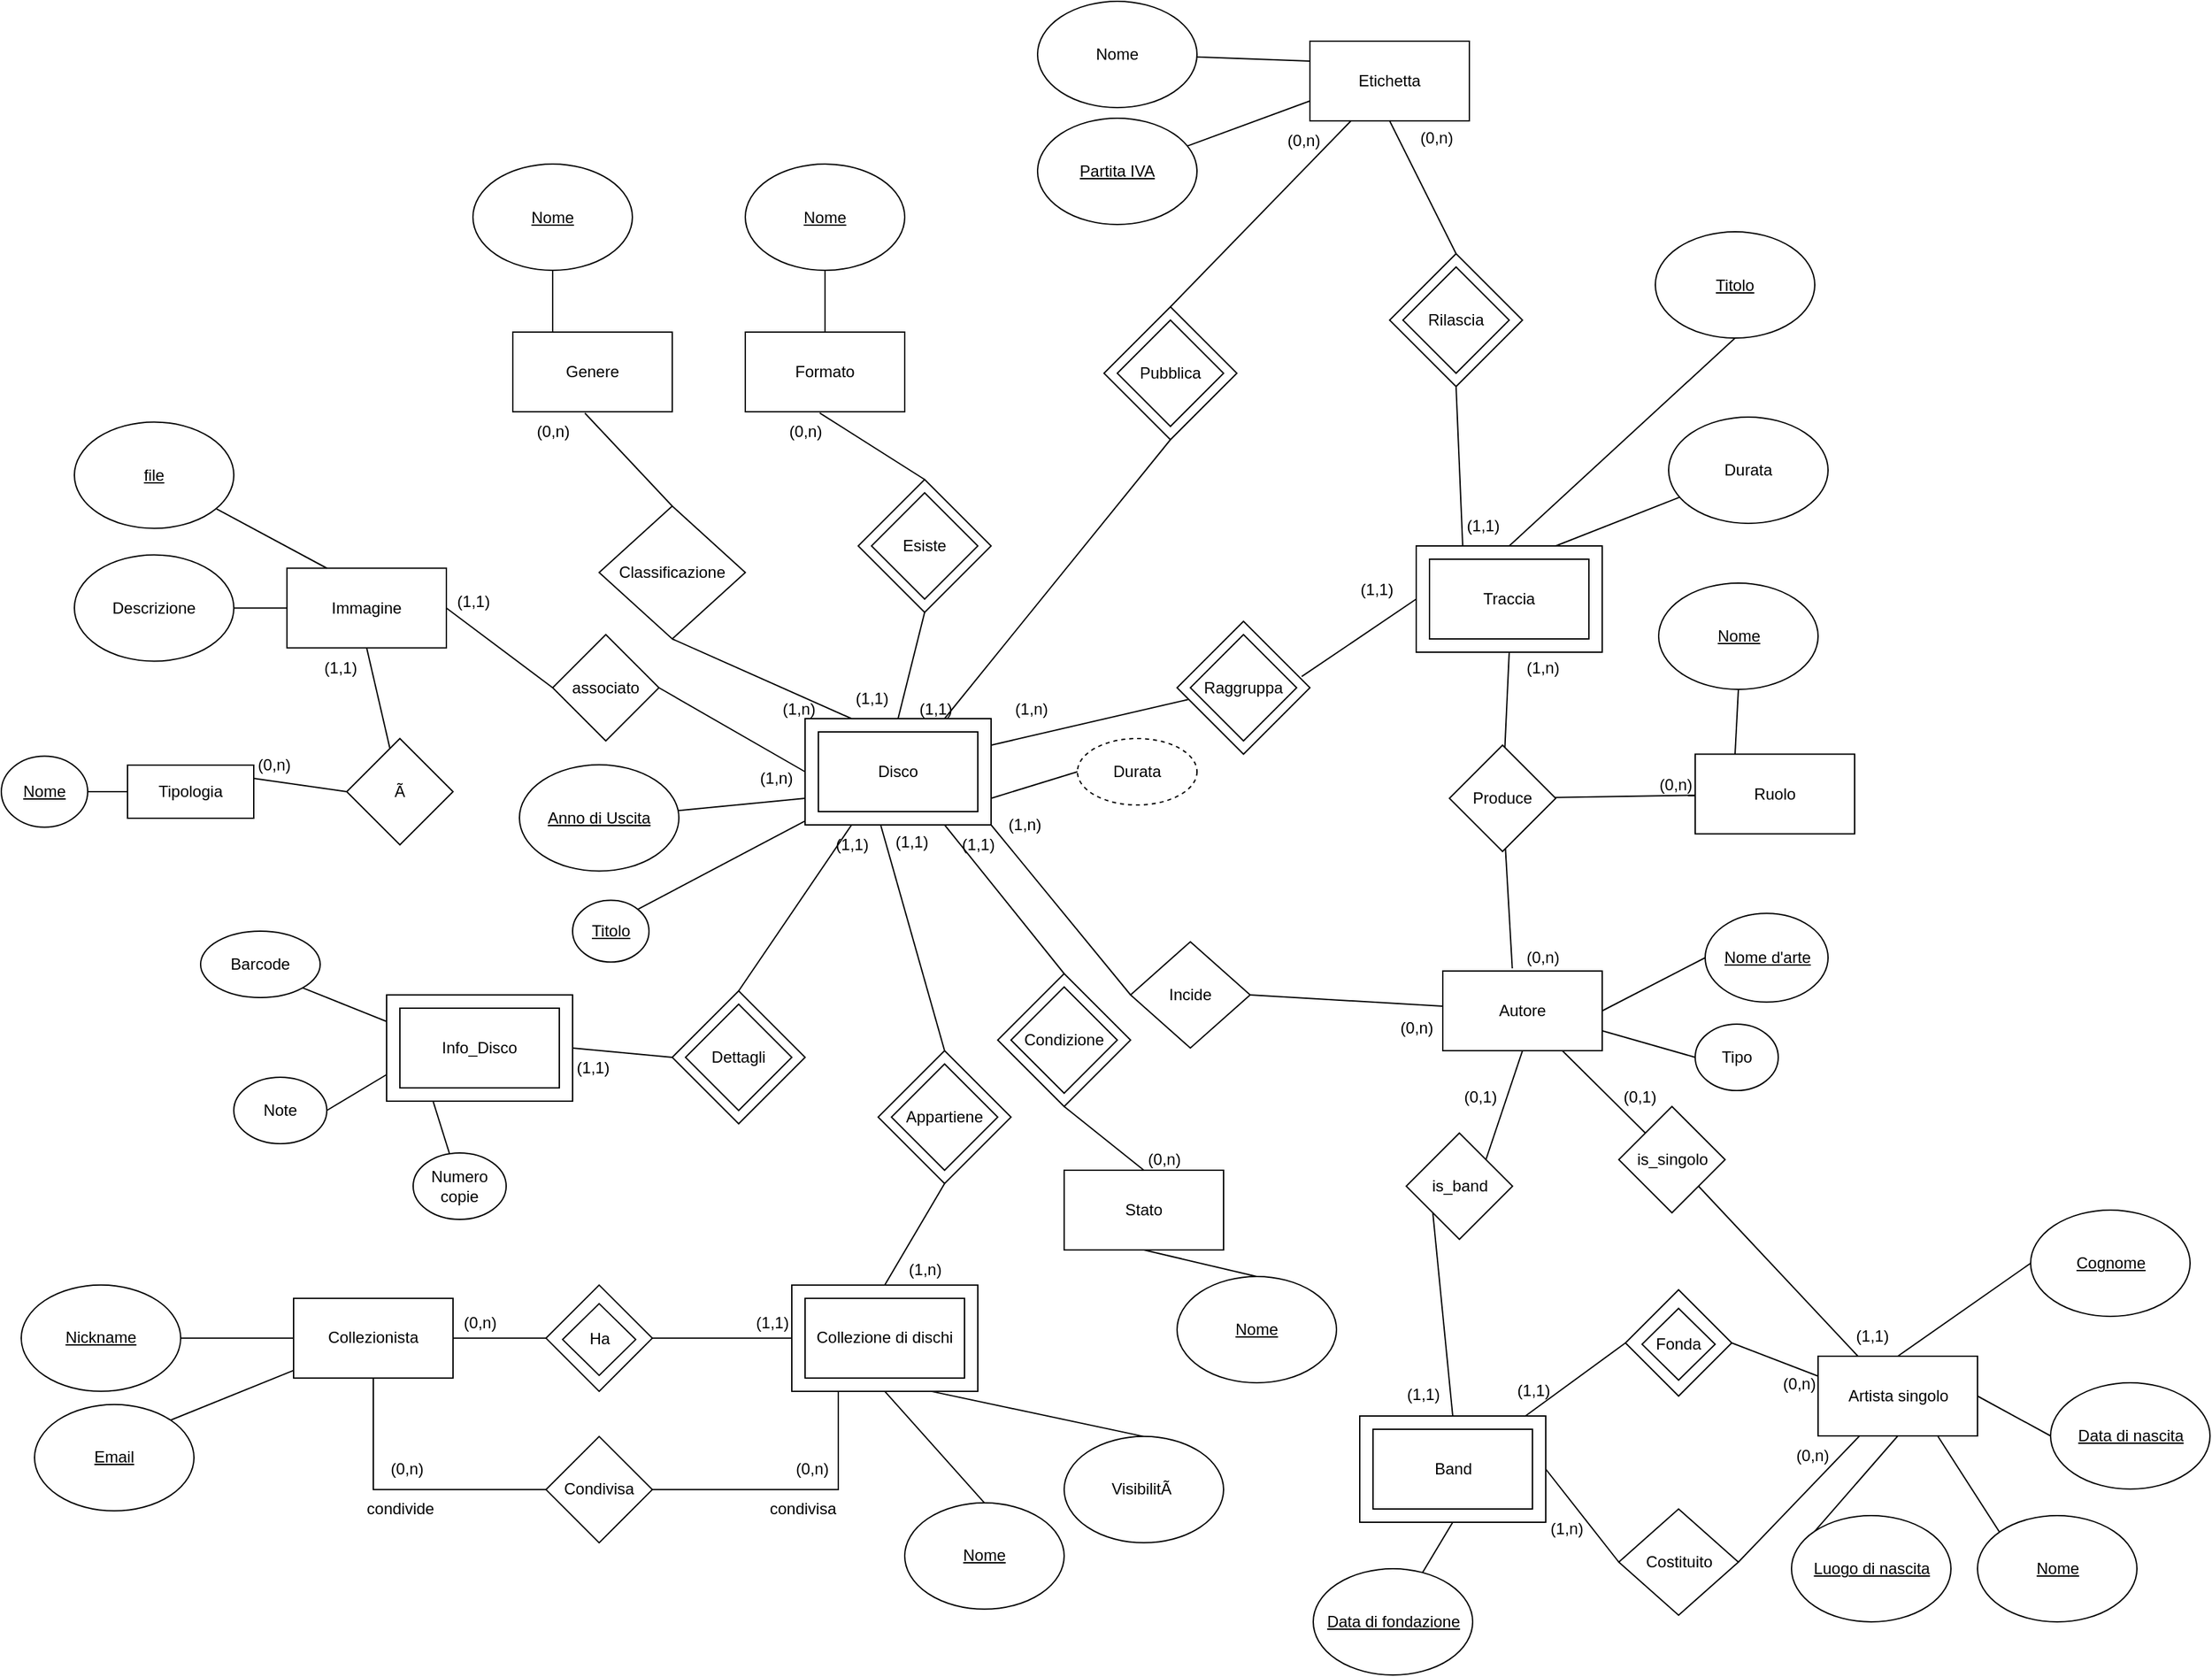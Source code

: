 <mxfile version="21.3.3" type="google">
  <diagram id="R2lEEEUBdFMjLlhIrx00" name="Page-1">
    <mxGraphModel dx="2074" dy="1864" grid="1" gridSize="10" guides="1" tooltips="1" connect="1" arrows="1" fold="1" page="1" pageScale="1" pageWidth="850" pageHeight="1100" math="0" shadow="0" extFonts="Permanent Marker^https://fonts.googleapis.com/css?family=Permanent+Marker">
      <root>
        <mxCell id="0" />
        <mxCell id="1" parent="0" />
        <mxCell id="_BEPI9c5hfQ9F48i55fc-5" style="edgeStyle=none;rounded=0;orthogonalLoop=1;jettySize=auto;html=1;entryX=1;entryY=0;entryDx=0;entryDy=0;endArrow=none;endFill=0;" parent="1" source="_BEPI9c5hfQ9F48i55fc-1" target="_BEPI9c5hfQ9F48i55fc-4" edge="1">
          <mxGeometry relative="1" as="geometry" />
        </mxCell>
        <mxCell id="G5Km5KM9y0l9eOGYp1cR-38" style="rounded=0;orthogonalLoop=1;jettySize=auto;html=1;entryX=0;entryY=0.5;entryDx=0;entryDy=0;endArrow=none;endFill=0;" parent="1" source="_BEPI9c5hfQ9F48i55fc-1" target="G5Km5KM9y0l9eOGYp1cR-37" edge="1">
          <mxGeometry relative="1" as="geometry">
            <Array as="points">
              <mxPoint x="385" y="190.43" />
            </Array>
          </mxGeometry>
        </mxCell>
        <mxCell id="mvCyFmwDbxFd1LSHAD4m-32" style="rounded=0;orthogonalLoop=1;jettySize=auto;html=1;entryX=0;entryY=0.5;entryDx=0;entryDy=0;endArrow=none;endFill=0;" parent="1" source="_BEPI9c5hfQ9F48i55fc-1" target="mvCyFmwDbxFd1LSHAD4m-27" edge="1">
          <mxGeometry relative="1" as="geometry" />
        </mxCell>
        <mxCell id="_BEPI9c5hfQ9F48i55fc-1" value="Collezionista" style="rounded=0;whiteSpace=wrap;html=1;" parent="1" vertex="1">
          <mxGeometry x="325" y="46.43" width="120" height="60" as="geometry" />
        </mxCell>
        <mxCell id="_BEPI9c5hfQ9F48i55fc-3" style="rounded=0;orthogonalLoop=1;jettySize=auto;html=1;entryX=0;entryY=0.5;entryDx=0;entryDy=0;endArrow=none;endFill=0;" parent="1" source="_BEPI9c5hfQ9F48i55fc-2" target="_BEPI9c5hfQ9F48i55fc-1" edge="1">
          <mxGeometry relative="1" as="geometry" />
        </mxCell>
        <mxCell id="_BEPI9c5hfQ9F48i55fc-2" value="Nickname" style="ellipse;whiteSpace=wrap;html=1;fontStyle=4" parent="1" vertex="1">
          <mxGeometry x="120" y="36.43" width="120" height="80" as="geometry" />
        </mxCell>
        <mxCell id="_BEPI9c5hfQ9F48i55fc-4" value="Email" style="ellipse;whiteSpace=wrap;html=1;fontStyle=4" parent="1" vertex="1">
          <mxGeometry x="130" y="126.43" width="120" height="80" as="geometry" />
        </mxCell>
        <mxCell id="_BEPI9c5hfQ9F48i55fc-8" style="edgeStyle=none;rounded=0;orthogonalLoop=1;jettySize=auto;html=1;entryX=1;entryY=0;entryDx=0;entryDy=0;endArrow=none;endFill=0;" parent="1" source="_BEPI9c5hfQ9F48i55fc-95" target="_BEPI9c5hfQ9F48i55fc-7" edge="1">
          <mxGeometry relative="1" as="geometry">
            <mxPoint x="730" y="-355.385" as="sourcePoint" />
          </mxGeometry>
        </mxCell>
        <mxCell id="_BEPI9c5hfQ9F48i55fc-53" style="edgeStyle=none;rounded=0;orthogonalLoop=1;jettySize=auto;html=1;entryX=0;entryY=0.5;entryDx=0;entryDy=0;endArrow=none;endFill=0;exitX=1;exitY=1;exitDx=0;exitDy=0;" parent="1" source="_BEPI9c5hfQ9F48i55fc-95" target="hIdb89uVxdYaDY5rnDA6-11" edge="1">
          <mxGeometry relative="1" as="geometry">
            <mxPoint x="900" y="-280" as="sourcePoint" />
            <mxPoint x="940" y="-170" as="targetPoint" />
          </mxGeometry>
        </mxCell>
        <mxCell id="_BEPI9c5hfQ9F48i55fc-71" style="edgeStyle=none;rounded=0;orthogonalLoop=1;jettySize=auto;html=1;entryX=1;entryY=1;entryDx=0;entryDy=0;endArrow=none;endFill=0;exitX=0;exitY=0.25;exitDx=0;exitDy=0;" parent="1" source="jPhQAOdgmPTJR-V8zWTI-30" target="_BEPI9c5hfQ9F48i55fc-70" edge="1">
          <mxGeometry relative="1" as="geometry">
            <mxPoint x="820" y="-390.0" as="sourcePoint" />
          </mxGeometry>
        </mxCell>
        <mxCell id="_BEPI9c5hfQ9F48i55fc-7" value="Titolo" style="ellipse;whiteSpace=wrap;html=1;fontStyle=4" parent="1" vertex="1">
          <mxGeometry x="535" y="-253.25" width="57.5" height="46.5" as="geometry" />
        </mxCell>
        <mxCell id="_BEPI9c5hfQ9F48i55fc-10" style="edgeStyle=none;rounded=0;orthogonalLoop=1;jettySize=auto;html=1;entryX=0;entryY=0.75;entryDx=0;entryDy=0;endArrow=none;endFill=0;" parent="1" source="_BEPI9c5hfQ9F48i55fc-9" target="_BEPI9c5hfQ9F48i55fc-95" edge="1">
          <mxGeometry relative="1" as="geometry">
            <mxPoint x="790" y="-390.0" as="targetPoint" />
          </mxGeometry>
        </mxCell>
        <mxCell id="_BEPI9c5hfQ9F48i55fc-9" value="Anno di Uscita" style="ellipse;whiteSpace=wrap;html=1;fontStyle=4" parent="1" vertex="1">
          <mxGeometry x="495" y="-355.25" width="120" height="80" as="geometry" />
        </mxCell>
        <mxCell id="_BEPI9c5hfQ9F48i55fc-17" value="" style="rounded=0;whiteSpace=wrap;html=1;" parent="1" vertex="1">
          <mxGeometry x="700" y="36.43" width="140" height="80" as="geometry" />
        </mxCell>
        <mxCell id="_BEPI9c5hfQ9F48i55fc-14" style="edgeStyle=none;rounded=0;orthogonalLoop=1;jettySize=auto;html=1;entryX=0.5;entryY=0;entryDx=0;entryDy=0;endArrow=none;endFill=0;exitX=0.5;exitY=1;exitDx=0;exitDy=0;" parent="1" source="_BEPI9c5hfQ9F48i55fc-17" target="_BEPI9c5hfQ9F48i55fc-13" edge="1">
          <mxGeometry relative="1" as="geometry" />
        </mxCell>
        <mxCell id="G5Km5KM9y0l9eOGYp1cR-41" style="rounded=0;orthogonalLoop=1;jettySize=auto;html=1;entryX=0.5;entryY=0;entryDx=0;entryDy=0;endArrow=none;endFill=0;exitX=0.75;exitY=1;exitDx=0;exitDy=0;" parent="1" source="_BEPI9c5hfQ9F48i55fc-17" target="G5Km5KM9y0l9eOGYp1cR-40" edge="1">
          <mxGeometry relative="1" as="geometry" />
        </mxCell>
        <mxCell id="_BEPI9c5hfQ9F48i55fc-11" value="Collezione di dischi" style="rounded=0;whiteSpace=wrap;html=1;" parent="1" vertex="1">
          <mxGeometry x="710" y="46.43" width="120" height="60" as="geometry" />
        </mxCell>
        <mxCell id="_BEPI9c5hfQ9F48i55fc-13" value="Nome" style="ellipse;whiteSpace=wrap;html=1;fontStyle=4" parent="1" vertex="1">
          <mxGeometry x="785" y="200.43" width="120" height="80" as="geometry" />
        </mxCell>
        <mxCell id="_BEPI9c5hfQ9F48i55fc-70" value="Barcode" style="ellipse;whiteSpace=wrap;html=1;fontStyle=0" parent="1" vertex="1">
          <mxGeometry x="255" y="-230" width="90" height="50" as="geometry" />
        </mxCell>
        <mxCell id="_BEPI9c5hfQ9F48i55fc-89" style="edgeStyle=none;rounded=0;orthogonalLoop=1;jettySize=auto;html=1;entryX=0.5;entryY=1;entryDx=0;entryDy=0;endArrow=none;endFill=0;exitX=0.5;exitY=0;exitDx=0;exitDy=0;" parent="1" source="B4FTuvSRuAMlY6wqXQve-10" target="_BEPI9c5hfQ9F48i55fc-88" edge="1">
          <mxGeometry relative="1" as="geometry">
            <mxPoint x="1223.636" y="-530" as="sourcePoint" />
          </mxGeometry>
        </mxCell>
        <mxCell id="_BEPI9c5hfQ9F48i55fc-76" style="edgeStyle=none;rounded=0;orthogonalLoop=1;jettySize=auto;html=1;entryX=0.5;entryY=1;entryDx=0;entryDy=0;endArrow=none;endFill=0;exitX=0.75;exitY=1;exitDx=0;exitDy=0;" parent="1" source="G5Km5KM9y0l9eOGYp1cR-2" target="_BEPI9c5hfQ9F48i55fc-74" edge="1">
          <mxGeometry relative="1" as="geometry" />
        </mxCell>
        <mxCell id="_BEPI9c5hfQ9F48i55fc-77" style="edgeStyle=none;rounded=0;orthogonalLoop=1;jettySize=auto;html=1;endArrow=none;endFill=0;entryX=0;entryY=0.5;entryDx=0;entryDy=0;exitX=0.5;exitY=0;exitDx=0;exitDy=0;" parent="1" source="G5Km5KM9y0l9eOGYp1cR-2" target="_BEPI9c5hfQ9F48i55fc-75" edge="1">
          <mxGeometry relative="1" as="geometry" />
        </mxCell>
        <mxCell id="_BEPI9c5hfQ9F48i55fc-80" style="edgeStyle=none;rounded=0;orthogonalLoop=1;jettySize=auto;html=1;entryX=0;entryY=0;entryDx=0;entryDy=0;endArrow=none;endFill=0;exitX=0.5;exitY=1;exitDx=0;exitDy=0;" parent="1" source="G5Km5KM9y0l9eOGYp1cR-2" target="_BEPI9c5hfQ9F48i55fc-79" edge="1">
          <mxGeometry relative="1" as="geometry" />
        </mxCell>
        <mxCell id="_BEPI9c5hfQ9F48i55fc-81" style="edgeStyle=none;rounded=0;orthogonalLoop=1;jettySize=auto;html=1;entryX=0;entryY=0.5;entryDx=0;entryDy=0;endArrow=none;endFill=0;exitX=1;exitY=0.5;exitDx=0;exitDy=0;" parent="1" source="G5Km5KM9y0l9eOGYp1cR-2" target="_BEPI9c5hfQ9F48i55fc-78" edge="1">
          <mxGeometry relative="1" as="geometry" />
        </mxCell>
        <mxCell id="_BEPI9c5hfQ9F48i55fc-86" style="edgeStyle=none;rounded=0;orthogonalLoop=1;jettySize=auto;html=1;entryX=1;entryY=0.5;entryDx=0;entryDy=0;endArrow=none;endFill=0;" parent="1" source="_BEPI9c5hfQ9F48i55fc-73" target="hIdb89uVxdYaDY5rnDA6-11" edge="1">
          <mxGeometry relative="1" as="geometry">
            <mxPoint x="1040" y="-170" as="targetPoint" />
          </mxGeometry>
        </mxCell>
        <mxCell id="_BEPI9c5hfQ9F48i55fc-73" value="Autore" style="rounded=0;whiteSpace=wrap;html=1;" parent="1" vertex="1">
          <mxGeometry x="1190" y="-200" width="120" height="60" as="geometry" />
        </mxCell>
        <mxCell id="_BEPI9c5hfQ9F48i55fc-74" value="Nome" style="ellipse;whiteSpace=wrap;html=1;fontStyle=4" parent="1" vertex="1">
          <mxGeometry x="1592.5" y="210" width="120" height="80" as="geometry" />
        </mxCell>
        <mxCell id="_BEPI9c5hfQ9F48i55fc-75" value="Cognome" style="ellipse;whiteSpace=wrap;html=1;fontStyle=4" parent="1" vertex="1">
          <mxGeometry x="1632.5" y="-20" width="120" height="80" as="geometry" />
        </mxCell>
        <mxCell id="_BEPI9c5hfQ9F48i55fc-78" value="Data di nascita" style="ellipse;whiteSpace=wrap;html=1;fontStyle=4" parent="1" vertex="1">
          <mxGeometry x="1647.5" y="110" width="120" height="80" as="geometry" />
        </mxCell>
        <mxCell id="_BEPI9c5hfQ9F48i55fc-79" value="Luogo di nascita" style="ellipse;whiteSpace=wrap;html=1;fontStyle=4" parent="1" vertex="1">
          <mxGeometry x="1452.5" y="210" width="120" height="80" as="geometry" />
        </mxCell>
        <mxCell id="_BEPI9c5hfQ9F48i55fc-88" value="Titolo" style="ellipse;whiteSpace=wrap;html=1;fontStyle=4" parent="1" vertex="1">
          <mxGeometry x="1350" y="-756.5" width="120" height="80" as="geometry" />
        </mxCell>
        <mxCell id="_BEPI9c5hfQ9F48i55fc-91" style="edgeStyle=none;rounded=0;orthogonalLoop=1;jettySize=auto;html=1;entryX=0.75;entryY=0;entryDx=0;entryDy=0;endArrow=none;endFill=0;" parent="1" source="_BEPI9c5hfQ9F48i55fc-90" target="B4FTuvSRuAMlY6wqXQve-10" edge="1">
          <mxGeometry relative="1" as="geometry">
            <mxPoint x="1255" y="-530" as="targetPoint" />
          </mxGeometry>
        </mxCell>
        <mxCell id="_BEPI9c5hfQ9F48i55fc-90" value="Durata" style="ellipse;whiteSpace=wrap;html=1;" parent="1" vertex="1">
          <mxGeometry x="1360" y="-617" width="120" height="80" as="geometry" />
        </mxCell>
        <mxCell id="_BEPI9c5hfQ9F48i55fc-94" style="edgeStyle=none;rounded=0;orthogonalLoop=1;jettySize=auto;html=1;entryX=0;entryY=0.5;entryDx=0;entryDy=0;endArrow=none;endFill=0;exitX=0.938;exitY=0.416;exitDx=0;exitDy=0;exitPerimeter=0;" parent="1" source="nexvjyRkqYPtrZpTf3Uk-8" target="B4FTuvSRuAMlY6wqXQve-10" edge="1">
          <mxGeometry relative="1" as="geometry">
            <mxPoint x="1075" y="-410" as="sourcePoint" />
            <mxPoint x="1165" y="-500" as="targetPoint" />
          </mxGeometry>
        </mxCell>
        <mxCell id="jPhQAOdgmPTJR-V8zWTI-38" style="rounded=0;orthogonalLoop=1;jettySize=auto;html=1;exitX=0.25;exitY=1;exitDx=0;exitDy=0;entryX=0.5;entryY=0;entryDx=0;entryDy=0;endArrow=none;endFill=0;" parent="1" source="_BEPI9c5hfQ9F48i55fc-95" target="jPhQAOdgmPTJR-V8zWTI-35" edge="1">
          <mxGeometry relative="1" as="geometry" />
        </mxCell>
        <mxCell id="_BEPI9c5hfQ9F48i55fc-95" value="" style="rounded=0;whiteSpace=wrap;html=1;" parent="1" vertex="1">
          <mxGeometry x="710" y="-390" width="140" height="80" as="geometry" />
        </mxCell>
        <mxCell id="_BEPI9c5hfQ9F48i55fc-100" style="edgeStyle=none;rounded=0;orthogonalLoop=1;jettySize=auto;html=1;entryX=0.083;entryY=0.589;entryDx=0;entryDy=0;endArrow=none;endFill=0;exitX=1;exitY=0.25;exitDx=0;exitDy=0;entryPerimeter=0;" parent="1" source="_BEPI9c5hfQ9F48i55fc-95" target="nexvjyRkqYPtrZpTf3Uk-8" edge="1">
          <mxGeometry relative="1" as="geometry">
            <mxPoint x="995" y="-410" as="targetPoint" />
          </mxGeometry>
        </mxCell>
        <mxCell id="_BEPI9c5hfQ9F48i55fc-96" value="Disco" style="rounded=0;whiteSpace=wrap;html=1;" parent="1" vertex="1">
          <mxGeometry x="720" y="-380" width="120" height="60" as="geometry" />
        </mxCell>
        <mxCell id="G5Km5KM9y0l9eOGYp1cR-8" style="rounded=0;orthogonalLoop=1;jettySize=auto;html=1;endArrow=none;endFill=0;entryX=0;entryY=0.5;entryDx=0;entryDy=0;exitX=1;exitY=0.5;exitDx=0;exitDy=0;" parent="1" source="G5Km5KM9y0l9eOGYp1cR-20" target="hIdb89uVxdYaDY5rnDA6-15" edge="1">
          <mxGeometry relative="1" as="geometry">
            <mxPoint x="1267.5" y="189.783" as="sourcePoint" />
            <mxPoint x="1322.5" y="185" as="targetPoint" />
          </mxGeometry>
        </mxCell>
        <mxCell id="G5Km5KM9y0l9eOGYp1cR-10" style="rounded=0;orthogonalLoop=1;jettySize=auto;html=1;entryX=1;entryY=0.5;entryDx=0;entryDy=0;endArrow=none;endFill=0;" parent="1" source="G5Km5KM9y0l9eOGYp1cR-2" target="hIdb89uVxdYaDY5rnDA6-15" edge="1">
          <mxGeometry relative="1" as="geometry">
            <mxPoint x="1422.5" y="185" as="targetPoint" />
          </mxGeometry>
        </mxCell>
        <mxCell id="G5Km5KM9y0l9eOGYp1cR-2" value="Artista singolo" style="rounded=0;whiteSpace=wrap;html=1;" parent="1" vertex="1">
          <mxGeometry x="1472.5" y="90" width="120" height="60" as="geometry" />
        </mxCell>
        <mxCell id="G5Km5KM9y0l9eOGYp1cR-15" style="rounded=0;orthogonalLoop=1;jettySize=auto;html=1;entryX=0.5;entryY=1;entryDx=0;entryDy=0;endArrow=none;endFill=0;" parent="1" source="G5Km5KM9y0l9eOGYp1cR-12" target="B4FTuvSRuAMlY6wqXQve-10" edge="1">
          <mxGeometry relative="1" as="geometry">
            <mxPoint x="1255" y="-470" as="targetPoint" />
          </mxGeometry>
        </mxCell>
        <mxCell id="G5Km5KM9y0l9eOGYp1cR-16" style="rounded=0;orthogonalLoop=1;jettySize=auto;html=1;entryX=0.436;entryY=-0.033;entryDx=0;entryDy=0;endArrow=none;endFill=0;entryPerimeter=0;" parent="1" source="G5Km5KM9y0l9eOGYp1cR-12" target="_BEPI9c5hfQ9F48i55fc-73" edge="1">
          <mxGeometry relative="1" as="geometry" />
        </mxCell>
        <mxCell id="nexvjyRkqYPtrZpTf3Uk-6" style="rounded=0;orthogonalLoop=1;jettySize=auto;html=1;endArrow=none;endFill=0;" parent="1" source="G5Km5KM9y0l9eOGYp1cR-12" target="nexvjyRkqYPtrZpTf3Uk-3" edge="1">
          <mxGeometry relative="1" as="geometry" />
        </mxCell>
        <mxCell id="G5Km5KM9y0l9eOGYp1cR-12" value="Produce" style="rhombus;whiteSpace=wrap;html=1;" parent="1" vertex="1">
          <mxGeometry x="1195" y="-370" width="80" height="80" as="geometry" />
        </mxCell>
        <mxCell id="hIdb89uVxdYaDY5rnDA6-24" style="rounded=0;orthogonalLoop=1;jettySize=auto;html=1;entryX=0;entryY=0.5;entryDx=0;entryDy=0;endArrow=none;endFill=0;" parent="1" source="G5Km5KM9y0l9eOGYp1cR-20" target="hIdb89uVxdYaDY5rnDA6-22" edge="1">
          <mxGeometry relative="1" as="geometry" />
        </mxCell>
        <mxCell id="G5Km5KM9y0l9eOGYp1cR-20" value="" style="rounded=0;whiteSpace=wrap;html=1;" parent="1" vertex="1">
          <mxGeometry x="1127.5" y="135" width="140" height="80" as="geometry" />
        </mxCell>
        <mxCell id="G5Km5KM9y0l9eOGYp1cR-21" value="Band" style="rounded=0;whiteSpace=wrap;html=1;" parent="1" vertex="1">
          <mxGeometry x="1137.5" y="145" width="120" height="60" as="geometry" />
        </mxCell>
        <mxCell id="G5Km5KM9y0l9eOGYp1cR-31" style="rounded=0;orthogonalLoop=1;jettySize=auto;html=1;entryX=0;entryY=0.5;entryDx=0;entryDy=0;exitX=1;exitY=0.5;exitDx=0;exitDy=0;endArrow=none;endFill=0;" parent="1" source="G5Km5KM9y0l9eOGYp1cR-34" target="B4FTuvSRuAMlY6wqXQve-3" edge="1">
          <mxGeometry relative="1" as="geometry">
            <mxPoint x="450" y="-473.25" as="sourcePoint" />
            <mxPoint x="500" y="-403.25" as="targetPoint" />
          </mxGeometry>
        </mxCell>
        <mxCell id="G5Km5KM9y0l9eOGYp1cR-26" style="rounded=0;orthogonalLoop=1;jettySize=auto;html=1;entryX=0;entryY=0.5;entryDx=0;entryDy=0;endArrow=none;endFill=0;" parent="1" source="G5Km5KM9y0l9eOGYp1cR-25" target="G5Km5KM9y0l9eOGYp1cR-34" edge="1">
          <mxGeometry relative="1" as="geometry">
            <mxPoint x="310" y="-473.25" as="targetPoint" />
          </mxGeometry>
        </mxCell>
        <mxCell id="G5Km5KM9y0l9eOGYp1cR-25" value="Descrizione" style="ellipse;whiteSpace=wrap;html=1;fontStyle=0" parent="1" vertex="1">
          <mxGeometry x="160" y="-513.25" width="120" height="80" as="geometry" />
        </mxCell>
        <mxCell id="G5Km5KM9y0l9eOGYp1cR-32" style="rounded=0;orthogonalLoop=1;jettySize=auto;html=1;entryX=0;entryY=0.5;entryDx=0;entryDy=0;endArrow=none;endFill=0;exitX=1;exitY=0.5;exitDx=0;exitDy=0;" parent="1" source="B4FTuvSRuAMlY6wqXQve-3" target="_BEPI9c5hfQ9F48i55fc-95" edge="1">
          <mxGeometry relative="1" as="geometry">
            <mxPoint x="606.875" y="-356.875" as="sourcePoint" />
          </mxGeometry>
        </mxCell>
        <mxCell id="G5Km5KM9y0l9eOGYp1cR-34" value="Immagine" style="rounded=0;whiteSpace=wrap;html=1;" parent="1" vertex="1">
          <mxGeometry x="320" y="-503.25" width="120" height="60" as="geometry" />
        </mxCell>
        <mxCell id="G5Km5KM9y0l9eOGYp1cR-39" style="rounded=0;orthogonalLoop=1;jettySize=auto;html=1;entryX=0.25;entryY=1;entryDx=0;entryDy=0;endArrow=none;endFill=0;" parent="1" source="G5Km5KM9y0l9eOGYp1cR-37" target="_BEPI9c5hfQ9F48i55fc-17" edge="1">
          <mxGeometry relative="1" as="geometry">
            <Array as="points">
              <mxPoint x="735" y="190.43" />
            </Array>
          </mxGeometry>
        </mxCell>
        <mxCell id="G5Km5KM9y0l9eOGYp1cR-37" value="Condivisa" style="rhombus;whiteSpace=wrap;html=1;" parent="1" vertex="1">
          <mxGeometry x="515" y="150.43" width="80" height="80" as="geometry" />
        </mxCell>
        <mxCell id="G5Km5KM9y0l9eOGYp1cR-40" value="VisibilitÃ " style="ellipse;whiteSpace=wrap;html=1;fontStyle=0" parent="1" vertex="1">
          <mxGeometry x="905" y="150.43" width="120" height="80" as="geometry" />
        </mxCell>
        <mxCell id="G5Km5KM9y0l9eOGYp1cR-51" style="rounded=0;orthogonalLoop=1;jettySize=auto;html=1;entryX=0.5;entryY=0;entryDx=0;entryDy=0;endArrow=none;endFill=0;" parent="1" source="G5Km5KM9y0l9eOGYp1cR-49" target="hIdb89uVxdYaDY5rnDA6-9" edge="1">
          <mxGeometry relative="1" as="geometry">
            <mxPoint x="1015" y="-720" as="targetPoint" />
          </mxGeometry>
        </mxCell>
        <mxCell id="G5Km5KM9y0l9eOGYp1cR-49" value="Etichetta" style="rounded=0;whiteSpace=wrap;html=1;" parent="1" vertex="1">
          <mxGeometry x="1090" y="-900" width="120" height="60" as="geometry" />
        </mxCell>
        <mxCell id="G5Km5KM9y0l9eOGYp1cR-52" style="rounded=0;orthogonalLoop=1;jettySize=auto;html=1;entryX=0.75;entryY=0;entryDx=0;entryDy=0;endArrow=none;endFill=0;exitX=0.5;exitY=1;exitDx=0;exitDy=0;" parent="1" source="hIdb89uVxdYaDY5rnDA6-9" target="_BEPI9c5hfQ9F48i55fc-95" edge="1">
          <mxGeometry relative="1" as="geometry">
            <mxPoint x="1015" y="-640" as="sourcePoint" />
            <mxPoint x="1420" y="-960" as="targetPoint" />
          </mxGeometry>
        </mxCell>
        <mxCell id="G5Km5KM9y0l9eOGYp1cR-55" style="rounded=0;orthogonalLoop=1;jettySize=auto;html=1;entryX=0;entryY=0.25;entryDx=0;entryDy=0;endArrow=none;endFill=0;" parent="1" source="G5Km5KM9y0l9eOGYp1cR-53" target="G5Km5KM9y0l9eOGYp1cR-49" edge="1">
          <mxGeometry relative="1" as="geometry" />
        </mxCell>
        <mxCell id="G5Km5KM9y0l9eOGYp1cR-53" value="Nome" style="ellipse;whiteSpace=wrap;html=1;fontStyle=0" parent="1" vertex="1">
          <mxGeometry x="885" y="-930" width="120" height="80" as="geometry" />
        </mxCell>
        <mxCell id="G5Km5KM9y0l9eOGYp1cR-57" style="rounded=0;orthogonalLoop=1;jettySize=auto;html=1;entryX=0;entryY=0.75;entryDx=0;entryDy=0;endArrow=none;endFill=0;" parent="1" source="G5Km5KM9y0l9eOGYp1cR-56" target="G5Km5KM9y0l9eOGYp1cR-49" edge="1">
          <mxGeometry relative="1" as="geometry" />
        </mxCell>
        <mxCell id="G5Km5KM9y0l9eOGYp1cR-56" value="Partita IVA" style="ellipse;whiteSpace=wrap;html=1;fontStyle=4" parent="1" vertex="1">
          <mxGeometry x="885" y="-842" width="120" height="80" as="geometry" />
        </mxCell>
        <mxCell id="G5Km5KM9y0l9eOGYp1cR-60" style="rounded=0;orthogonalLoop=1;jettySize=auto;html=1;entryX=0.5;entryY=1;entryDx=0;entryDy=0;endArrow=none;endFill=0;" parent="1" source="G5Km5KM9y0l9eOGYp1cR-58" target="G5Km5KM9y0l9eOGYp1cR-20" edge="1">
          <mxGeometry relative="1" as="geometry" />
        </mxCell>
        <mxCell id="G5Km5KM9y0l9eOGYp1cR-58" value="Data di fondazione" style="ellipse;whiteSpace=wrap;html=1;fontStyle=4" parent="1" vertex="1">
          <mxGeometry x="1092.5" y="250" width="120" height="80" as="geometry" />
        </mxCell>
        <mxCell id="B4FTuvSRuAMlY6wqXQve-3" value="associato" style="rhombus;whiteSpace=wrap;html=1;" parent="1" vertex="1">
          <mxGeometry x="520" y="-453.25" width="80" height="80" as="geometry" />
        </mxCell>
        <mxCell id="B4FTuvSRuAMlY6wqXQve-6" style="rounded=0;orthogonalLoop=1;jettySize=auto;html=1;entryX=0.25;entryY=0;entryDx=0;entryDy=0;endArrow=none;endFill=0;" parent="1" source="B4FTuvSRuAMlY6wqXQve-5" target="G5Km5KM9y0l9eOGYp1cR-34" edge="1">
          <mxGeometry relative="1" as="geometry" />
        </mxCell>
        <mxCell id="B4FTuvSRuAMlY6wqXQve-5" value="file" style="ellipse;whiteSpace=wrap;html=1;fontStyle=4" parent="1" vertex="1">
          <mxGeometry x="160" y="-613.25" width="120" height="80" as="geometry" />
        </mxCell>
        <mxCell id="B4FTuvSRuAMlY6wqXQve-10" value="" style="rounded=0;whiteSpace=wrap;html=1;" parent="1" vertex="1">
          <mxGeometry x="1170" y="-520" width="140" height="80" as="geometry" />
        </mxCell>
        <mxCell id="B4FTuvSRuAMlY6wqXQve-11" value="Traccia" style="rounded=0;whiteSpace=wrap;html=1;" parent="1" vertex="1">
          <mxGeometry x="1180" y="-510" width="120" height="60" as="geometry" />
        </mxCell>
        <mxCell id="B4FTuvSRuAMlY6wqXQve-13" value="Nome d&#39;arte" style="ellipse;whiteSpace=wrap;html=1;fontStyle=4" parent="1" vertex="1">
          <mxGeometry x="1387.5" y="-243.38" width="92.5" height="66.75" as="geometry" />
        </mxCell>
        <mxCell id="B4FTuvSRuAMlY6wqXQve-18" value="(0,n)" style="text;html=1;align=center;verticalAlign=middle;resizable=0;points=[];autosize=1;strokeColor=none;fillColor=none;" parent="1" vertex="1">
          <mxGeometry x="1060" y="-840" width="50" height="30" as="geometry" />
        </mxCell>
        <mxCell id="B4FTuvSRuAMlY6wqXQve-20" value="(1,1)" style="text;html=1;align=center;verticalAlign=middle;resizable=0;points=[];autosize=1;strokeColor=none;fillColor=none;" parent="1" vertex="1">
          <mxGeometry x="782.5" y="-412" width="50" height="30" as="geometry" />
        </mxCell>
        <mxCell id="B4FTuvSRuAMlY6wqXQve-22" value="(1,n)" style="text;html=1;align=center;verticalAlign=middle;resizable=0;points=[];autosize=1;strokeColor=none;fillColor=none;" parent="1" vertex="1">
          <mxGeometry x="662.5" y="-360" width="50" height="30" as="geometry" />
        </mxCell>
        <mxCell id="B4FTuvSRuAMlY6wqXQve-23" value="(1,n)" style="text;html=1;align=center;verticalAlign=middle;resizable=0;points=[];autosize=1;strokeColor=none;fillColor=none;" parent="1" vertex="1">
          <mxGeometry x="855" y="-412" width="50" height="30" as="geometry" />
        </mxCell>
        <mxCell id="B4FTuvSRuAMlY6wqXQve-24" value="(1,1)" style="text;html=1;align=center;verticalAlign=middle;resizable=0;points=[];autosize=1;strokeColor=none;fillColor=none;" parent="1" vertex="1">
          <mxGeometry x="1115" y="-502" width="50" height="30" as="geometry" />
        </mxCell>
        <mxCell id="B4FTuvSRuAMlY6wqXQve-25" value="(1,n)" style="text;html=1;align=center;verticalAlign=middle;resizable=0;points=[];autosize=1;strokeColor=none;fillColor=none;" parent="1" vertex="1">
          <mxGeometry x="850" y="-325" width="50" height="30" as="geometry" />
        </mxCell>
        <mxCell id="B4FTuvSRuAMlY6wqXQve-26" value="(0,n)" style="text;html=1;align=center;verticalAlign=middle;resizable=0;points=[];autosize=1;strokeColor=none;fillColor=none;" parent="1" vertex="1">
          <mxGeometry x="1145" y="-172" width="50" height="30" as="geometry" />
        </mxCell>
        <mxCell id="B4FTuvSRuAMlY6wqXQve-29" value="(1,n)" style="text;html=1;align=center;verticalAlign=middle;resizable=0;points=[];autosize=1;strokeColor=none;fillColor=none;" parent="1" vertex="1">
          <mxGeometry x="1240" y="-443.25" width="50" height="30" as="geometry" />
        </mxCell>
        <mxCell id="B4FTuvSRuAMlY6wqXQve-32" value="(0,n)" style="text;html=1;align=center;verticalAlign=middle;resizable=0;points=[];autosize=1;strokeColor=none;fillColor=none;" parent="1" vertex="1">
          <mxGeometry x="1240" y="-225.01" width="50" height="30" as="geometry" />
        </mxCell>
        <mxCell id="B4FTuvSRuAMlY6wqXQve-33" value="(1,n)" style="text;html=1;align=center;verticalAlign=middle;resizable=0;points=[];autosize=1;strokeColor=none;fillColor=none;" parent="1" vertex="1">
          <mxGeometry x="1257.5" y="205" width="50" height="30" as="geometry" />
        </mxCell>
        <mxCell id="B4FTuvSRuAMlY6wqXQve-34" value="(0,n)" style="text;html=1;align=center;verticalAlign=middle;resizable=0;points=[];autosize=1;strokeColor=none;fillColor=none;" parent="1" vertex="1">
          <mxGeometry x="1442.5" y="150" width="50" height="30" as="geometry" />
        </mxCell>
        <mxCell id="B4FTuvSRuAMlY6wqXQve-45" value="(0,n)" style="text;html=1;align=center;verticalAlign=middle;resizable=0;points=[];autosize=1;strokeColor=none;fillColor=none;" parent="1" vertex="1">
          <mxGeometry x="690" y="160.43" width="50" height="30" as="geometry" />
        </mxCell>
        <mxCell id="B4FTuvSRuAMlY6wqXQve-46" value="(0,n)" style="text;html=1;align=center;verticalAlign=middle;resizable=0;points=[];autosize=1;strokeColor=none;fillColor=none;" parent="1" vertex="1">
          <mxGeometry x="385" y="160.43" width="50" height="30" as="geometry" />
        </mxCell>
        <mxCell id="mxVdU6yeqM1i-LsGYegs-34" style="rounded=0;orthogonalLoop=1;jettySize=auto;html=1;entryX=0;entryY=0.5;entryDx=0;entryDy=0;endArrow=none;endFill=0;exitX=1;exitY=0.25;exitDx=0;exitDy=0;" parent="1" source="DGZUFNvwby6rKhb85gpt-1" target="xgO8xsjQDgBM6cpIgwpF-12" edge="1">
          <mxGeometry relative="1" as="geometry">
            <mxPoint x="370" y="-390" as="targetPoint" />
            <mxPoint x="361.723" y="-389.125" as="sourcePoint" />
          </mxGeometry>
        </mxCell>
        <mxCell id="mxVdU6yeqM1i-LsGYegs-36" style="edgeStyle=none;rounded=0;orthogonalLoop=1;jettySize=auto;html=1;entryX=1;entryY=0.5;entryDx=0;entryDy=0;endArrow=none;endFill=0;exitX=0;exitY=0.5;exitDx=0;exitDy=0;" parent="1" source="B4FTuvSRuAMlY6wqXQve-13" target="_BEPI9c5hfQ9F48i55fc-73" edge="1">
          <mxGeometry relative="1" as="geometry">
            <mxPoint x="1445" y="-250" as="targetPoint" />
            <mxPoint x="1450" y="-170" as="sourcePoint" />
          </mxGeometry>
        </mxCell>
        <mxCell id="mxVdU6yeqM1i-LsGYegs-41" value="Durata" style="ellipse;whiteSpace=wrap;html=1;fontStyle=0;dashed=1;" parent="1" vertex="1">
          <mxGeometry x="915" y="-375" width="90" height="50" as="geometry" />
        </mxCell>
        <mxCell id="mxVdU6yeqM1i-LsGYegs-42" style="edgeStyle=none;rounded=0;orthogonalLoop=1;jettySize=auto;html=1;entryX=0;entryY=0.5;entryDx=0;entryDy=0;endArrow=none;endFill=0;exitX=1;exitY=0.75;exitDx=0;exitDy=0;" parent="1" source="_BEPI9c5hfQ9F48i55fc-95" target="mxVdU6yeqM1i-LsGYegs-41" edge="1">
          <mxGeometry relative="1" as="geometry">
            <mxPoint x="980" y="-387" as="targetPoint" />
            <mxPoint x="860" y="-347" as="sourcePoint" />
          </mxGeometry>
        </mxCell>
        <mxCell id="mxVdU6yeqM1i-LsGYegs-44" value="condivide" style="text;html=1;align=center;verticalAlign=middle;resizable=0;points=[];autosize=1;strokeColor=none;fillColor=none;" parent="1" vertex="1">
          <mxGeometry x="370" y="190.43" width="70" height="30" as="geometry" />
        </mxCell>
        <mxCell id="mxVdU6yeqM1i-LsGYegs-46" value="condivisa" style="text;html=1;align=center;verticalAlign=middle;resizable=0;points=[];autosize=1;strokeColor=none;fillColor=none;" parent="1" vertex="1">
          <mxGeometry x="672.5" y="190.43" width="70" height="30" as="geometry" />
        </mxCell>
        <mxCell id="jPhQAOdgmPTJR-V8zWTI-10" style="rounded=0;orthogonalLoop=1;jettySize=auto;html=1;exitX=0;exitY=0.75;exitDx=0;exitDy=0;entryX=1;entryY=0.5;entryDx=0;entryDy=0;endArrow=none;endFill=0;" parent="1" source="jPhQAOdgmPTJR-V8zWTI-30" target="jPhQAOdgmPTJR-V8zWTI-9" edge="1">
          <mxGeometry relative="1" as="geometry">
            <mxPoint x="780.0" y="-170" as="sourcePoint" />
          </mxGeometry>
        </mxCell>
        <mxCell id="mvCyFmwDbxFd1LSHAD4m-16" style="rounded=0;orthogonalLoop=1;jettySize=auto;html=1;exitX=0.5;exitY=1;exitDx=0;exitDy=0;entryX=0.5;entryY=0;entryDx=0;entryDy=0;endArrow=none;endFill=0;strokeColor=default;" parent="1" source="jPhQAOdgmPTJR-V8zWTI-11" target="_BEPI9c5hfQ9F48i55fc-17" edge="1">
          <mxGeometry relative="1" as="geometry">
            <mxPoint x="817.5" y="-48.44" as="sourcePoint" />
            <mxPoint x="835" y="121.43" as="targetPoint" />
          </mxGeometry>
        </mxCell>
        <mxCell id="mvCyFmwDbxFd1LSHAD4m-19" value="(1,n)" style="text;html=1;align=center;verticalAlign=middle;resizable=0;points=[];autosize=1;strokeColor=none;fillColor=none;" parent="1" vertex="1">
          <mxGeometry x="775" y="10" width="50" height="30" as="geometry" />
        </mxCell>
        <mxCell id="mvCyFmwDbxFd1LSHAD4m-21" value="(1,1)" style="text;html=1;align=center;verticalAlign=middle;resizable=0;points=[];autosize=1;strokeColor=none;fillColor=none;" parent="1" vertex="1">
          <mxGeometry x="765" y="-312" width="50" height="30" as="geometry" />
        </mxCell>
        <mxCell id="mvCyFmwDbxFd1LSHAD4m-24" style="rounded=0;orthogonalLoop=1;jettySize=auto;html=1;entryX=0.406;entryY=0.998;entryDx=0;entryDy=0;entryPerimeter=0;endArrow=none;endFill=0;exitX=0.5;exitY=0;exitDx=0;exitDy=0;" parent="1" source="jPhQAOdgmPTJR-V8zWTI-11" target="_BEPI9c5hfQ9F48i55fc-95" edge="1">
          <mxGeometry relative="1" as="geometry">
            <mxPoint x="800.0" y="-230" as="sourcePoint" />
          </mxGeometry>
        </mxCell>
        <mxCell id="mvCyFmwDbxFd1LSHAD4m-27" value="" style="rhombus;whiteSpace=wrap;html=1;" parent="1" vertex="1">
          <mxGeometry x="515" y="36.43" width="80" height="80" as="geometry" />
        </mxCell>
        <mxCell id="mvCyFmwDbxFd1LSHAD4m-28" value="(1,1)" style="text;html=1;align=center;verticalAlign=middle;resizable=0;points=[];autosize=1;strokeColor=none;fillColor=none;" parent="1" vertex="1">
          <mxGeometry x="660" y="50.43" width="50" height="30" as="geometry" />
        </mxCell>
        <mxCell id="mvCyFmwDbxFd1LSHAD4m-29" value="(0,n)" style="text;html=1;align=center;verticalAlign=middle;resizable=0;points=[];autosize=1;strokeColor=none;fillColor=none;" parent="1" vertex="1">
          <mxGeometry x="440" y="50.43" width="50" height="30" as="geometry" />
        </mxCell>
        <mxCell id="mvCyFmwDbxFd1LSHAD4m-33" style="rounded=0;orthogonalLoop=1;jettySize=auto;html=1;entryX=0;entryY=0.5;entryDx=0;entryDy=0;endArrow=none;endFill=0;exitX=1;exitY=0.5;exitDx=0;exitDy=0;" parent="1" source="mvCyFmwDbxFd1LSHAD4m-27" target="_BEPI9c5hfQ9F48i55fc-17" edge="1">
          <mxGeometry relative="1" as="geometry">
            <mxPoint x="455" y="85.43" as="sourcePoint" />
            <mxPoint x="525" y="84.43" as="targetPoint" />
          </mxGeometry>
        </mxCell>
        <mxCell id="mvCyFmwDbxFd1LSHAD4m-35" value="Ha" style="rhombus;whiteSpace=wrap;html=1;" parent="1" vertex="1">
          <mxGeometry x="527.5" y="50.43" width="55" height="54" as="geometry" />
        </mxCell>
        <mxCell id="hIdb89uVxdYaDY5rnDA6-3" style="rounded=0;orthogonalLoop=1;jettySize=auto;html=1;entryX=0.5;entryY=1;entryDx=0;entryDy=0;endArrow=none;endFill=0;exitX=0.5;exitY=0;exitDx=0;exitDy=0;" parent="1" source="hIdb89uVxdYaDY5rnDA6-7" target="G5Km5KM9y0l9eOGYp1cR-49" edge="1">
          <mxGeometry relative="1" as="geometry">
            <mxPoint x="1186.22" y="-711.22" as="sourcePoint" />
          </mxGeometry>
        </mxCell>
        <mxCell id="hIdb89uVxdYaDY5rnDA6-4" style="rounded=0;orthogonalLoop=1;jettySize=auto;html=1;entryX=0.5;entryY=1;entryDx=0;entryDy=0;endArrow=none;endFill=0;exitX=0.25;exitY=0;exitDx=0;exitDy=0;" parent="1" source="B4FTuvSRuAMlY6wqXQve-10" target="hIdb89uVxdYaDY5rnDA6-7" edge="1">
          <mxGeometry relative="1" as="geometry">
            <mxPoint x="1196" y="-701" as="sourcePoint" />
            <mxPoint x="1195" y="-640" as="targetPoint" />
          </mxGeometry>
        </mxCell>
        <mxCell id="hIdb89uVxdYaDY5rnDA6-5" value="(1,1)" style="text;html=1;align=center;verticalAlign=middle;resizable=0;points=[];autosize=1;strokeColor=none;fillColor=none;" parent="1" vertex="1">
          <mxGeometry x="1195" y="-550" width="50" height="30" as="geometry" />
        </mxCell>
        <mxCell id="hIdb89uVxdYaDY5rnDA6-6" value="(0,n)" style="text;html=1;align=center;verticalAlign=middle;resizable=0;points=[];autosize=1;strokeColor=none;fillColor=none;" parent="1" vertex="1">
          <mxGeometry x="1160" y="-842" width="50" height="30" as="geometry" />
        </mxCell>
        <mxCell id="hIdb89uVxdYaDY5rnDA6-7" value="" style="rhombus;whiteSpace=wrap;html=1;" parent="1" vertex="1">
          <mxGeometry x="1150" y="-740" width="100" height="100" as="geometry" />
        </mxCell>
        <mxCell id="hIdb89uVxdYaDY5rnDA6-8" value="Rilascia" style="rhombus;whiteSpace=wrap;html=1;" parent="1" vertex="1">
          <mxGeometry x="1160" y="-730" width="80" height="80" as="geometry" />
        </mxCell>
        <mxCell id="hIdb89uVxdYaDY5rnDA6-9" value="" style="rhombus;whiteSpace=wrap;html=1;" parent="1" vertex="1">
          <mxGeometry x="935" y="-700" width="100" height="100" as="geometry" />
        </mxCell>
        <mxCell id="hIdb89uVxdYaDY5rnDA6-10" value="Pubblica" style="rhombus;whiteSpace=wrap;html=1;" parent="1" vertex="1">
          <mxGeometry x="945" y="-690" width="80" height="80" as="geometry" />
        </mxCell>
        <mxCell id="hIdb89uVxdYaDY5rnDA6-11" value="Incide" style="rhombus;whiteSpace=wrap;html=1;" parent="1" vertex="1">
          <mxGeometry x="955" y="-222" width="90" height="80" as="geometry" />
        </mxCell>
        <mxCell id="hIdb89uVxdYaDY5rnDA6-15" value="Costituito" style="rhombus;whiteSpace=wrap;html=1;" parent="1" vertex="1">
          <mxGeometry x="1322.5" y="205" width="90" height="80" as="geometry" />
        </mxCell>
        <mxCell id="hIdb89uVxdYaDY5rnDA6-25" style="rounded=0;orthogonalLoop=1;jettySize=auto;html=1;exitX=1;exitY=0.5;exitDx=0;exitDy=0;entryX=0;entryY=0.25;entryDx=0;entryDy=0;endArrow=none;endFill=0;" parent="1" source="hIdb89uVxdYaDY5rnDA6-22" target="G5Km5KM9y0l9eOGYp1cR-2" edge="1">
          <mxGeometry relative="1" as="geometry" />
        </mxCell>
        <mxCell id="hIdb89uVxdYaDY5rnDA6-22" value="" style="rhombus;whiteSpace=wrap;html=1;" parent="1" vertex="1">
          <mxGeometry x="1327.5" y="40" width="80" height="80" as="geometry" />
        </mxCell>
        <mxCell id="hIdb89uVxdYaDY5rnDA6-23" value="Fonda" style="rhombus;whiteSpace=wrap;html=1;" parent="1" vertex="1">
          <mxGeometry x="1340" y="54" width="55" height="54" as="geometry" />
        </mxCell>
        <mxCell id="hIdb89uVxdYaDY5rnDA6-26" value="(1,1)" style="text;html=1;align=center;verticalAlign=middle;resizable=0;points=[];autosize=1;strokeColor=none;fillColor=none;" parent="1" vertex="1">
          <mxGeometry x="1232.5" y="101" width="50" height="30" as="geometry" />
        </mxCell>
        <mxCell id="hIdb89uVxdYaDY5rnDA6-27" value="(0,n)" style="text;html=1;align=center;verticalAlign=middle;resizable=0;points=[];autosize=1;strokeColor=none;fillColor=none;" parent="1" vertex="1">
          <mxGeometry x="1432.5" y="96" width="50" height="30" as="geometry" />
        </mxCell>
        <mxCell id="hIdb89uVxdYaDY5rnDA6-28" value="Genere" style="rounded=0;whiteSpace=wrap;html=1;" parent="1" vertex="1">
          <mxGeometry x="490" y="-681" width="120" height="60" as="geometry" />
        </mxCell>
        <mxCell id="hIdb89uVxdYaDY5rnDA6-29" value="Nome" style="ellipse;whiteSpace=wrap;html=1;fontStyle=4" parent="1" vertex="1">
          <mxGeometry x="460" y="-807.5" width="120" height="80" as="geometry" />
        </mxCell>
        <mxCell id="hIdb89uVxdYaDY5rnDA6-30" style="edgeStyle=none;rounded=0;orthogonalLoop=1;jettySize=auto;html=1;entryX=0.25;entryY=0;entryDx=0;entryDy=0;endArrow=none;endFill=0;exitX=0.5;exitY=1;exitDx=0;exitDy=0;" parent="1" source="hIdb89uVxdYaDY5rnDA6-29" target="hIdb89uVxdYaDY5rnDA6-28" edge="1">
          <mxGeometry relative="1" as="geometry">
            <mxPoint x="443.5" y="-651.5" as="targetPoint" />
            <mxPoint x="387.5" y="-850.5" as="sourcePoint" />
          </mxGeometry>
        </mxCell>
        <mxCell id="hIdb89uVxdYaDY5rnDA6-31" value="Formato" style="rounded=0;whiteSpace=wrap;html=1;" parent="1" vertex="1">
          <mxGeometry x="665" y="-681" width="120" height="60" as="geometry" />
        </mxCell>
        <mxCell id="hIdb89uVxdYaDY5rnDA6-32" value="Nome" style="ellipse;whiteSpace=wrap;html=1;fontStyle=4" parent="1" vertex="1">
          <mxGeometry x="665" y="-807.5" width="120" height="80" as="geometry" />
        </mxCell>
        <mxCell id="hIdb89uVxdYaDY5rnDA6-33" style="edgeStyle=none;rounded=0;orthogonalLoop=1;jettySize=auto;html=1;entryX=0.5;entryY=0;entryDx=0;entryDy=0;endArrow=none;endFill=0;exitX=0.5;exitY=1;exitDx=0;exitDy=0;" parent="1" source="hIdb89uVxdYaDY5rnDA6-32" target="hIdb89uVxdYaDY5rnDA6-31" edge="1">
          <mxGeometry relative="1" as="geometry">
            <mxPoint x="596" y="-651.5" as="targetPoint" />
            <mxPoint x="540" y="-850.5" as="sourcePoint" />
          </mxGeometry>
        </mxCell>
        <mxCell id="hIdb89uVxdYaDY5rnDA6-34" value="" style="endArrow=none;html=1;rounded=0;entryX=0.5;entryY=0;entryDx=0;entryDy=0;exitX=0.467;exitY=1.015;exitDx=0;exitDy=0;exitPerimeter=0;" parent="1" source="hIdb89uVxdYaDY5rnDA6-31" target="hIdb89uVxdYaDY5rnDA6-64" edge="1">
          <mxGeometry width="50" height="50" relative="1" as="geometry">
            <mxPoint x="615" y="-533" as="sourcePoint" />
            <mxPoint x="722.5" y="-571" as="targetPoint" />
          </mxGeometry>
        </mxCell>
        <mxCell id="hIdb89uVxdYaDY5rnDA6-37" value="" style="endArrow=none;html=1;rounded=0;exitX=0.25;exitY=0;exitDx=0;exitDy=0;entryX=0.5;entryY=1;entryDx=0;entryDy=0;" parent="1" source="_BEPI9c5hfQ9F48i55fc-95" target="hIdb89uVxdYaDY5rnDA6-68" edge="1">
          <mxGeometry width="50" height="50" relative="1" as="geometry">
            <mxPoint x="690" y="-441" as="sourcePoint" />
            <mxPoint x="615" y="-460" as="targetPoint" />
          </mxGeometry>
        </mxCell>
        <mxCell id="hIdb89uVxdYaDY5rnDA6-38" value="" style="endArrow=none;html=1;rounded=0;entryX=0.452;entryY=1.017;entryDx=0;entryDy=0;entryPerimeter=0;exitX=0.5;exitY=0;exitDx=0;exitDy=0;" parent="1" source="hIdb89uVxdYaDY5rnDA6-68" target="hIdb89uVxdYaDY5rnDA6-28" edge="1">
          <mxGeometry width="50" height="50" relative="1" as="geometry">
            <mxPoint x="615" y="-560" as="sourcePoint" />
            <mxPoint x="578" y="-605" as="targetPoint" />
          </mxGeometry>
        </mxCell>
        <mxCell id="hIdb89uVxdYaDY5rnDA6-39" value="" style="endArrow=none;html=1;rounded=0;exitX=0.5;exitY=0;exitDx=0;exitDy=0;entryX=0.5;entryY=1;entryDx=0;entryDy=0;" parent="1" source="_BEPI9c5hfQ9F48i55fc-95" target="hIdb89uVxdYaDY5rnDA6-64" edge="1">
          <mxGeometry width="50" height="50" relative="1" as="geometry">
            <mxPoint x="722" y="-440" as="sourcePoint" />
            <mxPoint x="722.5" y="-491" as="targetPoint" />
          </mxGeometry>
        </mxCell>
        <mxCell id="hIdb89uVxdYaDY5rnDA6-40" value="(0,n)" style="text;html=1;align=center;verticalAlign=middle;resizable=0;points=[];autosize=1;strokeColor=none;fillColor=none;" parent="1" vertex="1">
          <mxGeometry x="495" y="-621" width="50" height="30" as="geometry" />
        </mxCell>
        <mxCell id="hIdb89uVxdYaDY5rnDA6-41" value="(1,n)" style="text;html=1;align=center;verticalAlign=middle;resizable=0;points=[];autosize=1;strokeColor=none;fillColor=none;" parent="1" vertex="1">
          <mxGeometry x="680" y="-412" width="50" height="30" as="geometry" />
        </mxCell>
        <mxCell id="hIdb89uVxdYaDY5rnDA6-42" value="(0,n)" style="text;html=1;align=center;verticalAlign=middle;resizable=0;points=[];autosize=1;strokeColor=none;fillColor=none;" parent="1" vertex="1">
          <mxGeometry x="685" y="-621" width="50" height="30" as="geometry" />
        </mxCell>
        <mxCell id="hIdb89uVxdYaDY5rnDA6-43" value="(1,1)" style="text;html=1;align=center;verticalAlign=middle;resizable=0;points=[];autosize=1;strokeColor=none;fillColor=none;" parent="1" vertex="1">
          <mxGeometry x="735" y="-420" width="50" height="30" as="geometry" />
        </mxCell>
        <mxCell id="hIdb89uVxdYaDY5rnDA6-45" value="is_band" style="rhombus;whiteSpace=wrap;html=1;" parent="1" vertex="1">
          <mxGeometry x="1162.5" y="-78" width="80" height="80" as="geometry" />
        </mxCell>
        <mxCell id="hIdb89uVxdYaDY5rnDA6-46" style="rounded=0;orthogonalLoop=1;jettySize=auto;html=1;endArrow=none;endFill=0;entryX=0.5;entryY=0;entryDx=0;entryDy=0;exitX=0;exitY=1;exitDx=0;exitDy=0;" parent="1" source="hIdb89uVxdYaDY5rnDA6-45" target="G5Km5KM9y0l9eOGYp1cR-20" edge="1">
          <mxGeometry relative="1" as="geometry">
            <mxPoint x="1087.5" y="-3" as="sourcePoint" />
            <mxPoint x="1172.5" y="37" as="targetPoint" />
          </mxGeometry>
        </mxCell>
        <mxCell id="hIdb89uVxdYaDY5rnDA6-47" style="rounded=0;orthogonalLoop=1;jettySize=auto;html=1;endArrow=none;endFill=0;entryX=1;entryY=0;entryDx=0;entryDy=0;exitX=0.5;exitY=1;exitDx=0;exitDy=0;" parent="1" source="_BEPI9c5hfQ9F48i55fc-73" target="hIdb89uVxdYaDY5rnDA6-45" edge="1">
          <mxGeometry relative="1" as="geometry">
            <mxPoint x="1242.5" y="-118" as="sourcePoint" />
            <mxPoint x="1217.5" y="-63" as="targetPoint" />
          </mxGeometry>
        </mxCell>
        <mxCell id="hIdb89uVxdYaDY5rnDA6-48" value="is_singolo" style="rhombus;whiteSpace=wrap;html=1;" parent="1" vertex="1">
          <mxGeometry x="1322.5" y="-98" width="80" height="80" as="geometry" />
        </mxCell>
        <mxCell id="hIdb89uVxdYaDY5rnDA6-50" style="rounded=0;orthogonalLoop=1;jettySize=auto;html=1;endArrow=none;endFill=0;entryX=0;entryY=0;entryDx=0;entryDy=0;exitX=0.75;exitY=1;exitDx=0;exitDy=0;" parent="1" source="_BEPI9c5hfQ9F48i55fc-73" target="hIdb89uVxdYaDY5rnDA6-48" edge="1">
          <mxGeometry relative="1" as="geometry">
            <mxPoint x="1302.5" y="-118" as="sourcePoint" />
            <mxPoint x="1377.5" y="-68" as="targetPoint" />
          </mxGeometry>
        </mxCell>
        <mxCell id="hIdb89uVxdYaDY5rnDA6-51" value="(1,1)" style="text;html=1;align=center;verticalAlign=middle;resizable=0;points=[];autosize=1;strokeColor=none;fillColor=none;" parent="1" vertex="1">
          <mxGeometry x="1150" y="104" width="50" height="30" as="geometry" />
        </mxCell>
        <mxCell id="hIdb89uVxdYaDY5rnDA6-52" value="(0,1)" style="text;html=1;align=center;verticalAlign=middle;resizable=0;points=[];autosize=1;strokeColor=none;fillColor=none;" parent="1" vertex="1">
          <mxGeometry x="1192.5" y="-120" width="50" height="30" as="geometry" />
        </mxCell>
        <mxCell id="hIdb89uVxdYaDY5rnDA6-53" value="(0,1)" style="text;html=1;align=center;verticalAlign=middle;resizable=0;points=[];autosize=1;strokeColor=none;fillColor=none;" parent="1" vertex="1">
          <mxGeometry x="1312.5" y="-120" width="50" height="30" as="geometry" />
        </mxCell>
        <mxCell id="hIdb89uVxdYaDY5rnDA6-54" style="rounded=0;orthogonalLoop=1;jettySize=auto;html=1;endArrow=none;endFill=0;entryX=0.25;entryY=0;entryDx=0;entryDy=0;exitX=1;exitY=1;exitDx=0;exitDy=0;" parent="1" source="hIdb89uVxdYaDY5rnDA6-48" target="G5Km5KM9y0l9eOGYp1cR-2" edge="1">
          <mxGeometry relative="1" as="geometry">
            <mxPoint x="1436" y="-36" as="sourcePoint" />
            <mxPoint x="1499" y="26" as="targetPoint" />
          </mxGeometry>
        </mxCell>
        <mxCell id="hIdb89uVxdYaDY5rnDA6-55" value="(1,1)" style="text;html=1;align=center;verticalAlign=middle;resizable=0;points=[];autosize=1;strokeColor=none;fillColor=none;" parent="1" vertex="1">
          <mxGeometry x="1487.5" y="60" width="50" height="30" as="geometry" />
        </mxCell>
        <mxCell id="hIdb89uVxdYaDY5rnDA6-64" value="" style="rhombus;whiteSpace=wrap;html=1;" parent="1" vertex="1">
          <mxGeometry x="750" y="-570" width="100" height="100" as="geometry" />
        </mxCell>
        <mxCell id="hIdb89uVxdYaDY5rnDA6-65" value="Esiste" style="rhombus;whiteSpace=wrap;html=1;" parent="1" vertex="1">
          <mxGeometry x="760" y="-560" width="80" height="80" as="geometry" />
        </mxCell>
        <mxCell id="hIdb89uVxdYaDY5rnDA6-68" value="Classificazione" style="rhombus;whiteSpace=wrap;html=1;" parent="1" vertex="1">
          <mxGeometry x="555" y="-550" width="110" height="100" as="geometry" />
        </mxCell>
        <mxCell id="hIdb89uVxdYaDY5rnDA6-69" value="(1,1)" style="text;html=1;align=center;verticalAlign=middle;resizable=0;points=[];autosize=1;strokeColor=none;fillColor=none;" parent="1" vertex="1">
          <mxGeometry x="435" y="-493.25" width="50" height="30" as="geometry" />
        </mxCell>
        <mxCell id="DGZUFNvwby6rKhb85gpt-4" style="rounded=0;orthogonalLoop=1;jettySize=auto;html=1;entryX=1;entryY=0.5;entryDx=0;entryDy=0;endArrow=none;endFill=0;" parent="1" source="DGZUFNvwby6rKhb85gpt-1" target="DGZUFNvwby6rKhb85gpt-3" edge="1">
          <mxGeometry relative="1" as="geometry" />
        </mxCell>
        <mxCell id="DGZUFNvwby6rKhb85gpt-1" value="Tipologia" style="rounded=0;whiteSpace=wrap;html=1;" parent="1" vertex="1">
          <mxGeometry x="200" y="-355" width="95" height="40" as="geometry" />
        </mxCell>
        <mxCell id="DGZUFNvwby6rKhb85gpt-3" value="Nome" style="ellipse;whiteSpace=wrap;html=1;fontStyle=4" parent="1" vertex="1">
          <mxGeometry x="105" y="-361.75" width="65" height="53.5" as="geometry" />
        </mxCell>
        <mxCell id="DGZUFNvwby6rKhb85gpt-5" value="(0,n)" style="text;html=1;align=center;verticalAlign=middle;resizable=0;points=[];autosize=1;strokeColor=none;fillColor=none;" parent="1" vertex="1">
          <mxGeometry x="285" y="-370" width="50" height="30" as="geometry" />
        </mxCell>
        <mxCell id="gKsC5zCnz7dO-P2fgcb8-1" value="Tipo" style="ellipse;whiteSpace=wrap;html=1;fontStyle=0" parent="1" vertex="1">
          <mxGeometry x="1380" y="-160" width="62.5" height="50" as="geometry" />
        </mxCell>
        <mxCell id="gKsC5zCnz7dO-P2fgcb8-2" style="edgeStyle=none;rounded=0;orthogonalLoop=1;jettySize=auto;html=1;entryX=1;entryY=0.75;entryDx=0;entryDy=0;endArrow=none;endFill=0;exitX=0;exitY=0.5;exitDx=0;exitDy=0;" parent="1" source="gKsC5zCnz7dO-P2fgcb8-1" target="_BEPI9c5hfQ9F48i55fc-73" edge="1">
          <mxGeometry relative="1" as="geometry">
            <mxPoint x="1320" y="-160" as="targetPoint" />
            <mxPoint x="1390" y="-213" as="sourcePoint" />
          </mxGeometry>
        </mxCell>
        <mxCell id="wGq44TqjXEZBciOFI10Y-2" style="rounded=0;orthogonalLoop=1;jettySize=auto;html=1;entryX=0.25;entryY=1;entryDx=0;entryDy=0;endArrow=none;endFill=0;" parent="1" source="wGq44TqjXEZBciOFI10Y-1" target="jPhQAOdgmPTJR-V8zWTI-30" edge="1">
          <mxGeometry relative="1" as="geometry">
            <mxPoint x="760" y="-190" as="targetPoint" />
          </mxGeometry>
        </mxCell>
        <mxCell id="wGq44TqjXEZBciOFI10Y-1" value="Numero copie" style="ellipse;whiteSpace=wrap;html=1;fontStyle=0" parent="1" vertex="1">
          <mxGeometry x="415" y="-63" width="70" height="50" as="geometry" />
        </mxCell>
        <mxCell id="jPhQAOdgmPTJR-V8zWTI-9" value="Note" style="ellipse;whiteSpace=wrap;html=1;fontStyle=0" parent="1" vertex="1">
          <mxGeometry x="280" y="-120" width="70" height="50" as="geometry" />
        </mxCell>
        <mxCell id="jPhQAOdgmPTJR-V8zWTI-11" value="" style="rhombus;whiteSpace=wrap;html=1;" parent="1" vertex="1">
          <mxGeometry x="765" y="-140" width="100" height="100" as="geometry" />
        </mxCell>
        <mxCell id="jPhQAOdgmPTJR-V8zWTI-12" value="Appartiene" style="rhombus;whiteSpace=wrap;html=1;" parent="1" vertex="1">
          <mxGeometry x="775" y="-130" width="80" height="80" as="geometry" />
        </mxCell>
        <mxCell id="jPhQAOdgmPTJR-V8zWTI-30" value="" style="rounded=0;whiteSpace=wrap;html=1;" parent="1" vertex="1">
          <mxGeometry x="395" y="-182" width="140" height="80" as="geometry" />
        </mxCell>
        <mxCell id="jPhQAOdgmPTJR-V8zWTI-37" style="rounded=0;orthogonalLoop=1;jettySize=auto;html=1;entryX=0;entryY=0.5;entryDx=0;entryDy=0;exitX=1;exitY=0.5;exitDx=0;exitDy=0;endArrow=none;endFill=0;" parent="1" source="jPhQAOdgmPTJR-V8zWTI-30" target="jPhQAOdgmPTJR-V8zWTI-35" edge="1">
          <mxGeometry relative="1" as="geometry" />
        </mxCell>
        <mxCell id="jPhQAOdgmPTJR-V8zWTI-31" value="Info_Disco" style="rounded=0;whiteSpace=wrap;html=1;" parent="1" vertex="1">
          <mxGeometry x="405" y="-172" width="120" height="60" as="geometry" />
        </mxCell>
        <mxCell id="jPhQAOdgmPTJR-V8zWTI-35" value="" style="rhombus;whiteSpace=wrap;html=1;" parent="1" vertex="1">
          <mxGeometry x="610" y="-185" width="100" height="100" as="geometry" />
        </mxCell>
        <mxCell id="jPhQAOdgmPTJR-V8zWTI-36" value="Dettagli" style="rhombus;whiteSpace=wrap;html=1;" parent="1" vertex="1">
          <mxGeometry x="620" y="-175" width="80" height="80" as="geometry" />
        </mxCell>
        <mxCell id="jPhQAOdgmPTJR-V8zWTI-39" value="(1,1)" style="text;html=1;align=center;verticalAlign=middle;resizable=0;points=[];autosize=1;strokeColor=none;fillColor=none;" parent="1" vertex="1">
          <mxGeometry x="720" y="-310" width="50" height="30" as="geometry" />
        </mxCell>
        <mxCell id="jPhQAOdgmPTJR-V8zWTI-40" value="(1,1)" style="text;html=1;align=center;verticalAlign=middle;resizable=0;points=[];autosize=1;strokeColor=none;fillColor=none;" parent="1" vertex="1">
          <mxGeometry x="525" y="-142" width="50" height="30" as="geometry" />
        </mxCell>
        <mxCell id="nexvjyRkqYPtrZpTf3Uk-3" value="Ruolo" style="rounded=0;whiteSpace=wrap;html=1;" parent="1" vertex="1">
          <mxGeometry x="1380" y="-363.25" width="120" height="60" as="geometry" />
        </mxCell>
        <mxCell id="nexvjyRkqYPtrZpTf3Uk-4" value="Nome" style="ellipse;whiteSpace=wrap;html=1;fontStyle=4" parent="1" vertex="1">
          <mxGeometry x="1352.5" y="-492" width="120" height="80" as="geometry" />
        </mxCell>
        <mxCell id="nexvjyRkqYPtrZpTf3Uk-5" style="edgeStyle=none;rounded=0;orthogonalLoop=1;jettySize=auto;html=1;entryX=0.25;entryY=0;entryDx=0;entryDy=0;endArrow=none;endFill=0;exitX=0.5;exitY=1;exitDx=0;exitDy=0;" parent="1" source="nexvjyRkqYPtrZpTf3Uk-4" target="nexvjyRkqYPtrZpTf3Uk-3" edge="1">
          <mxGeometry relative="1" as="geometry">
            <mxPoint x="1342.25" y="-348.75" as="targetPoint" />
            <mxPoint x="1286.25" y="-547.75" as="sourcePoint" />
          </mxGeometry>
        </mxCell>
        <mxCell id="nexvjyRkqYPtrZpTf3Uk-7" value="(0,n)" style="text;html=1;align=center;verticalAlign=middle;resizable=0;points=[];autosize=1;strokeColor=none;fillColor=none;" parent="1" vertex="1">
          <mxGeometry x="1340" y="-355.25" width="50" height="30" as="geometry" />
        </mxCell>
        <mxCell id="nexvjyRkqYPtrZpTf3Uk-8" value="" style="rhombus;whiteSpace=wrap;html=1;" parent="1" vertex="1">
          <mxGeometry x="990" y="-463.25" width="100" height="100" as="geometry" />
        </mxCell>
        <mxCell id="nexvjyRkqYPtrZpTf3Uk-9" value="Raggruppa" style="rhombus;whiteSpace=wrap;html=1;" parent="1" vertex="1">
          <mxGeometry x="1000" y="-453.25" width="80" height="80" as="geometry" />
        </mxCell>
        <mxCell id="xgO8xsjQDgBM6cpIgwpF-1" value="(1,1)" style="text;html=1;align=center;verticalAlign=middle;resizable=0;points=[];autosize=1;strokeColor=none;fillColor=none;" parent="1" vertex="1">
          <mxGeometry x="815" y="-310" width="50" height="30" as="geometry" />
        </mxCell>
        <mxCell id="xgO8xsjQDgBM6cpIgwpF-2" value="Stato" style="rounded=0;whiteSpace=wrap;html=1;" parent="1" vertex="1">
          <mxGeometry x="905" y="-50" width="120" height="60" as="geometry" />
        </mxCell>
        <mxCell id="xgO8xsjQDgBM6cpIgwpF-3" value="Nome" style="ellipse;whiteSpace=wrap;html=1;fontStyle=4" parent="1" vertex="1">
          <mxGeometry x="990" y="30" width="120" height="80" as="geometry" />
        </mxCell>
        <mxCell id="xgO8xsjQDgBM6cpIgwpF-4" style="edgeStyle=none;rounded=0;orthogonalLoop=1;jettySize=auto;html=1;entryX=0.5;entryY=1;entryDx=0;entryDy=0;endArrow=none;endFill=0;exitX=0.5;exitY=0;exitDx=0;exitDy=0;" parent="1" source="xgO8xsjQDgBM6cpIgwpF-3" target="xgO8xsjQDgBM6cpIgwpF-2" edge="1">
          <mxGeometry relative="1" as="geometry">
            <mxPoint x="798.5" y="-213.75" as="targetPoint" />
            <mxPoint x="742.5" y="-412.75" as="sourcePoint" />
          </mxGeometry>
        </mxCell>
        <mxCell id="xgO8xsjQDgBM6cpIgwpF-5" value="" style="endArrow=none;html=1;rounded=0;entryX=0.5;entryY=1;entryDx=0;entryDy=0;exitX=0.5;exitY=0;exitDx=0;exitDy=0;" parent="1" source="xgO8xsjQDgBM6cpIgwpF-2" target="xgO8xsjQDgBM6cpIgwpF-8" edge="1">
          <mxGeometry width="50" height="50" relative="1" as="geometry">
            <mxPoint x="817.5" y="-95.25" as="sourcePoint" />
            <mxPoint x="925" y="-133.25" as="targetPoint" />
          </mxGeometry>
        </mxCell>
        <mxCell id="xgO8xsjQDgBM6cpIgwpF-6" value="" style="endArrow=none;html=1;rounded=0;exitX=0.75;exitY=1;exitDx=0;exitDy=0;entryX=0.5;entryY=0;entryDx=0;entryDy=0;" parent="1" source="_BEPI9c5hfQ9F48i55fc-95" target="xgO8xsjQDgBM6cpIgwpF-8" edge="1">
          <mxGeometry width="50" height="50" relative="1" as="geometry">
            <mxPoint x="982.5" y="47.75" as="sourcePoint" />
            <mxPoint x="925" y="-53.25" as="targetPoint" />
          </mxGeometry>
        </mxCell>
        <mxCell id="xgO8xsjQDgBM6cpIgwpF-7" value="(0,n)" style="text;html=1;align=center;verticalAlign=middle;resizable=0;points=[];autosize=1;strokeColor=none;fillColor=none;" parent="1" vertex="1">
          <mxGeometry x="955" y="-73" width="50" height="30" as="geometry" />
        </mxCell>
        <mxCell id="xgO8xsjQDgBM6cpIgwpF-8" value="" style="rhombus;whiteSpace=wrap;html=1;" parent="1" vertex="1">
          <mxGeometry x="855" y="-198" width="100" height="100" as="geometry" />
        </mxCell>
        <mxCell id="xgO8xsjQDgBM6cpIgwpF-9" value="Condizione" style="rhombus;whiteSpace=wrap;html=1;" parent="1" vertex="1">
          <mxGeometry x="865" y="-188" width="80" height="80" as="geometry" />
        </mxCell>
        <mxCell id="xgO8xsjQDgBM6cpIgwpF-13" style="rounded=0;orthogonalLoop=1;jettySize=auto;html=1;entryX=0.5;entryY=1;entryDx=0;entryDy=0;endArrow=none;endFill=0;" parent="1" source="xgO8xsjQDgBM6cpIgwpF-12" target="G5Km5KM9y0l9eOGYp1cR-34" edge="1">
          <mxGeometry relative="1" as="geometry" />
        </mxCell>
        <mxCell id="xgO8xsjQDgBM6cpIgwpF-12" value="Ã" style="rhombus;whiteSpace=wrap;html=1;" parent="1" vertex="1">
          <mxGeometry x="365" y="-375" width="80" height="80" as="geometry" />
        </mxCell>
        <mxCell id="xgO8xsjQDgBM6cpIgwpF-14" value="(1,1)" style="text;html=1;align=center;verticalAlign=middle;resizable=0;points=[];autosize=1;strokeColor=none;fillColor=none;" parent="1" vertex="1">
          <mxGeometry x="335" y="-443.25" width="50" height="30" as="geometry" />
        </mxCell>
      </root>
    </mxGraphModel>
  </diagram>
</mxfile>
